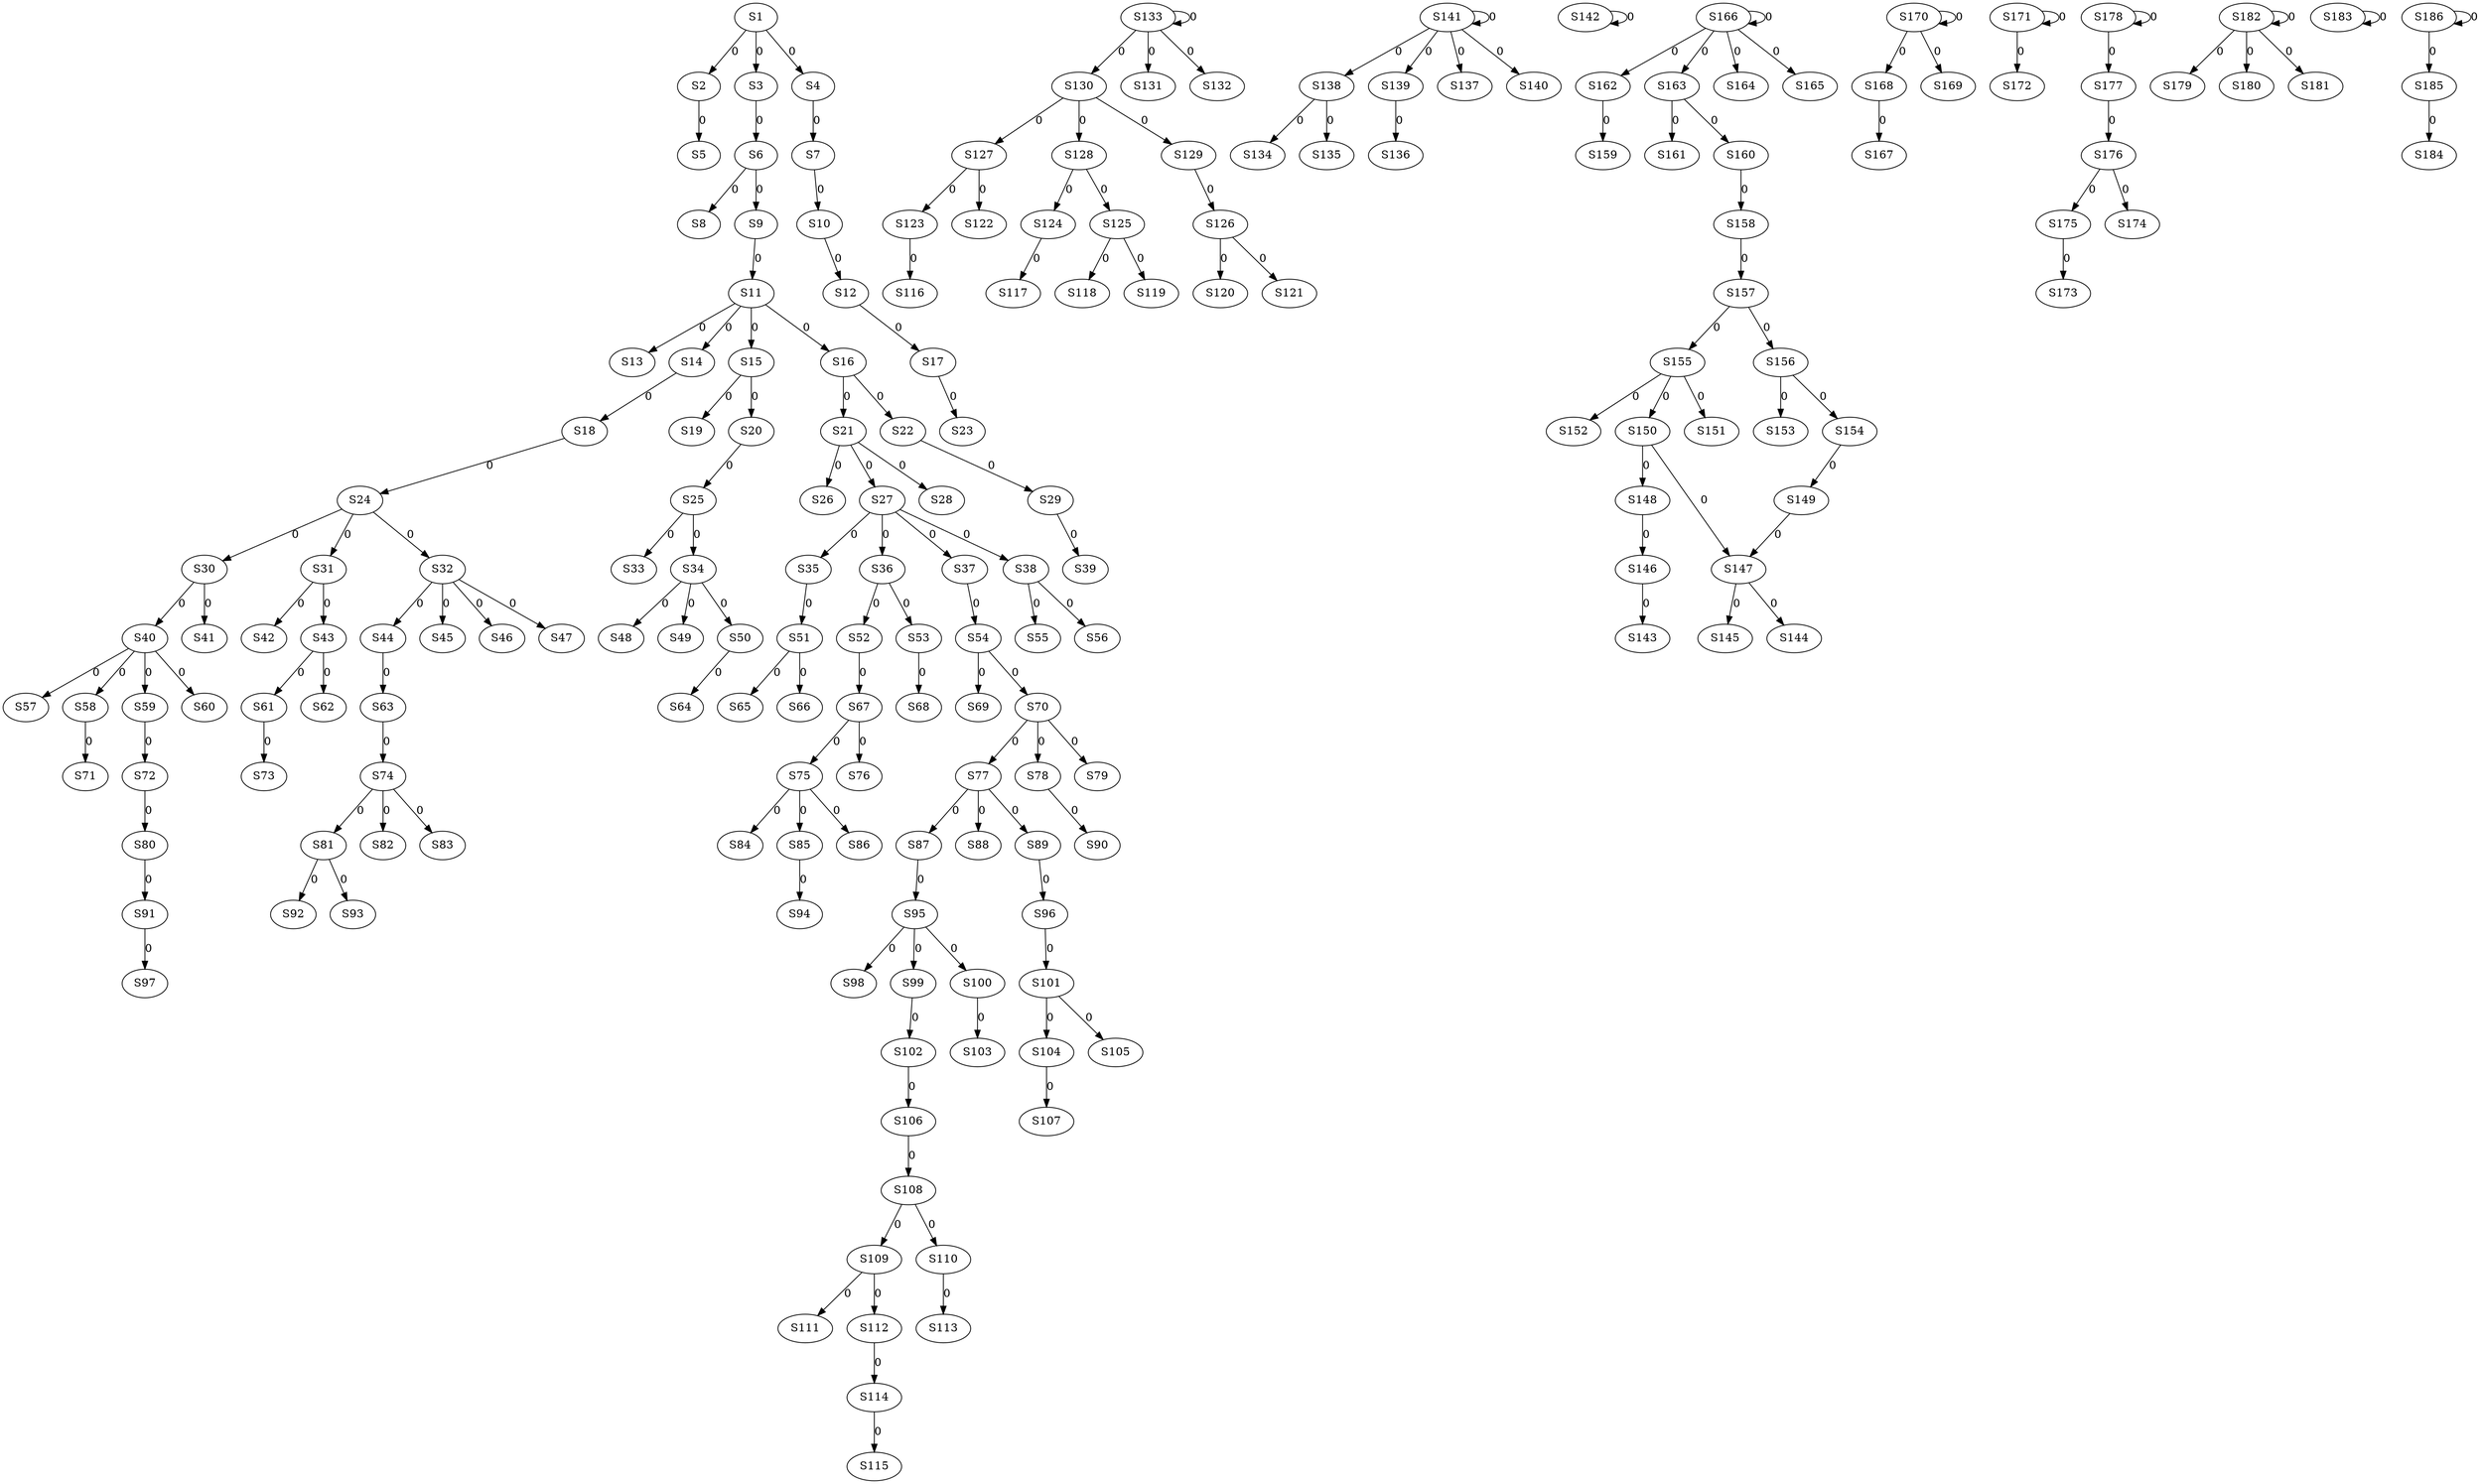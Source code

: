 strict digraph {
	S1 -> S2 [ label = 0 ];
	S1 -> S3 [ label = 0 ];
	S1 -> S4 [ label = 0 ];
	S2 -> S5 [ label = 0 ];
	S3 -> S6 [ label = 0 ];
	S4 -> S7 [ label = 0 ];
	S6 -> S8 [ label = 0 ];
	S6 -> S9 [ label = 0 ];
	S7 -> S10 [ label = 0 ];
	S9 -> S11 [ label = 0 ];
	S10 -> S12 [ label = 0 ];
	S11 -> S13 [ label = 0 ];
	S11 -> S14 [ label = 0 ];
	S11 -> S15 [ label = 0 ];
	S11 -> S16 [ label = 0 ];
	S12 -> S17 [ label = 0 ];
	S14 -> S18 [ label = 0 ];
	S15 -> S19 [ label = 0 ];
	S15 -> S20 [ label = 0 ];
	S16 -> S21 [ label = 0 ];
	S16 -> S22 [ label = 0 ];
	S17 -> S23 [ label = 0 ];
	S18 -> S24 [ label = 0 ];
	S20 -> S25 [ label = 0 ];
	S21 -> S26 [ label = 0 ];
	S21 -> S27 [ label = 0 ];
	S21 -> S28 [ label = 0 ];
	S22 -> S29 [ label = 0 ];
	S24 -> S30 [ label = 0 ];
	S24 -> S31 [ label = 0 ];
	S24 -> S32 [ label = 0 ];
	S25 -> S33 [ label = 0 ];
	S25 -> S34 [ label = 0 ];
	S27 -> S35 [ label = 0 ];
	S27 -> S36 [ label = 0 ];
	S27 -> S37 [ label = 0 ];
	S27 -> S38 [ label = 0 ];
	S29 -> S39 [ label = 0 ];
	S30 -> S40 [ label = 0 ];
	S30 -> S41 [ label = 0 ];
	S31 -> S42 [ label = 0 ];
	S31 -> S43 [ label = 0 ];
	S32 -> S44 [ label = 0 ];
	S32 -> S45 [ label = 0 ];
	S32 -> S46 [ label = 0 ];
	S32 -> S47 [ label = 0 ];
	S34 -> S48 [ label = 0 ];
	S34 -> S49 [ label = 0 ];
	S34 -> S50 [ label = 0 ];
	S35 -> S51 [ label = 0 ];
	S36 -> S52 [ label = 0 ];
	S36 -> S53 [ label = 0 ];
	S37 -> S54 [ label = 0 ];
	S38 -> S55 [ label = 0 ];
	S38 -> S56 [ label = 0 ];
	S40 -> S57 [ label = 0 ];
	S40 -> S58 [ label = 0 ];
	S40 -> S59 [ label = 0 ];
	S40 -> S60 [ label = 0 ];
	S43 -> S61 [ label = 0 ];
	S43 -> S62 [ label = 0 ];
	S44 -> S63 [ label = 0 ];
	S50 -> S64 [ label = 0 ];
	S51 -> S65 [ label = 0 ];
	S51 -> S66 [ label = 0 ];
	S52 -> S67 [ label = 0 ];
	S53 -> S68 [ label = 0 ];
	S54 -> S69 [ label = 0 ];
	S54 -> S70 [ label = 0 ];
	S58 -> S71 [ label = 0 ];
	S59 -> S72 [ label = 0 ];
	S61 -> S73 [ label = 0 ];
	S63 -> S74 [ label = 0 ];
	S67 -> S75 [ label = 0 ];
	S67 -> S76 [ label = 0 ];
	S70 -> S77 [ label = 0 ];
	S70 -> S78 [ label = 0 ];
	S70 -> S79 [ label = 0 ];
	S72 -> S80 [ label = 0 ];
	S74 -> S81 [ label = 0 ];
	S74 -> S82 [ label = 0 ];
	S74 -> S83 [ label = 0 ];
	S75 -> S84 [ label = 0 ];
	S75 -> S85 [ label = 0 ];
	S75 -> S86 [ label = 0 ];
	S77 -> S87 [ label = 0 ];
	S77 -> S88 [ label = 0 ];
	S77 -> S89 [ label = 0 ];
	S78 -> S90 [ label = 0 ];
	S80 -> S91 [ label = 0 ];
	S81 -> S92 [ label = 0 ];
	S81 -> S93 [ label = 0 ];
	S85 -> S94 [ label = 0 ];
	S87 -> S95 [ label = 0 ];
	S89 -> S96 [ label = 0 ];
	S91 -> S97 [ label = 0 ];
	S95 -> S98 [ label = 0 ];
	S95 -> S99 [ label = 0 ];
	S95 -> S100 [ label = 0 ];
	S96 -> S101 [ label = 0 ];
	S99 -> S102 [ label = 0 ];
	S100 -> S103 [ label = 0 ];
	S101 -> S104 [ label = 0 ];
	S101 -> S105 [ label = 0 ];
	S102 -> S106 [ label = 0 ];
	S104 -> S107 [ label = 0 ];
	S106 -> S108 [ label = 0 ];
	S108 -> S109 [ label = 0 ];
	S108 -> S110 [ label = 0 ];
	S109 -> S111 [ label = 0 ];
	S109 -> S112 [ label = 0 ];
	S110 -> S113 [ label = 0 ];
	S112 -> S114 [ label = 0 ];
	S114 -> S115 [ label = 0 ];
	S123 -> S116 [ label = 0 ];
	S124 -> S117 [ label = 0 ];
	S125 -> S118 [ label = 0 ];
	S125 -> S119 [ label = 0 ];
	S126 -> S120 [ label = 0 ];
	S126 -> S121 [ label = 0 ];
	S127 -> S122 [ label = 0 ];
	S127 -> S123 [ label = 0 ];
	S128 -> S124 [ label = 0 ];
	S128 -> S125 [ label = 0 ];
	S129 -> S126 [ label = 0 ];
	S130 -> S127 [ label = 0 ];
	S130 -> S128 [ label = 0 ];
	S130 -> S129 [ label = 0 ];
	S133 -> S130 [ label = 0 ];
	S133 -> S131 [ label = 0 ];
	S133 -> S132 [ label = 0 ];
	S133 -> S133 [ label = 0 ];
	S138 -> S134 [ label = 0 ];
	S138 -> S135 [ label = 0 ];
	S139 -> S136 [ label = 0 ];
	S141 -> S137 [ label = 0 ];
	S141 -> S138 [ label = 0 ];
	S141 -> S139 [ label = 0 ];
	S141 -> S140 [ label = 0 ];
	S141 -> S141 [ label = 0 ];
	S142 -> S142 [ label = 0 ];
	S146 -> S143 [ label = 0 ];
	S147 -> S144 [ label = 0 ];
	S147 -> S145 [ label = 0 ];
	S148 -> S146 [ label = 0 ];
	S150 -> S147 [ label = 0 ];
	S150 -> S148 [ label = 0 ];
	S154 -> S149 [ label = 0 ];
	S155 -> S150 [ label = 0 ];
	S155 -> S151 [ label = 0 ];
	S155 -> S152 [ label = 0 ];
	S156 -> S153 [ label = 0 ];
	S156 -> S154 [ label = 0 ];
	S157 -> S155 [ label = 0 ];
	S157 -> S156 [ label = 0 ];
	S158 -> S157 [ label = 0 ];
	S160 -> S158 [ label = 0 ];
	S162 -> S159 [ label = 0 ];
	S163 -> S160 [ label = 0 ];
	S163 -> S161 [ label = 0 ];
	S166 -> S162 [ label = 0 ];
	S166 -> S163 [ label = 0 ];
	S166 -> S164 [ label = 0 ];
	S166 -> S165 [ label = 0 ];
	S166 -> S166 [ label = 0 ];
	S168 -> S167 [ label = 0 ];
	S170 -> S168 [ label = 0 ];
	S170 -> S169 [ label = 0 ];
	S170 -> S170 [ label = 0 ];
	S171 -> S171 [ label = 0 ];
	S171 -> S172 [ label = 0 ];
	S175 -> S173 [ label = 0 ];
	S176 -> S174 [ label = 0 ];
	S176 -> S175 [ label = 0 ];
	S177 -> S176 [ label = 0 ];
	S178 -> S177 [ label = 0 ];
	S178 -> S178 [ label = 0 ];
	S182 -> S179 [ label = 0 ];
	S182 -> S180 [ label = 0 ];
	S182 -> S181 [ label = 0 ];
	S182 -> S182 [ label = 0 ];
	S183 -> S183 [ label = 0 ];
	S185 -> S184 [ label = 0 ];
	S186 -> S185 [ label = 0 ];
	S186 -> S186 [ label = 0 ];
	S149 -> S147 [ label = 0 ];
}